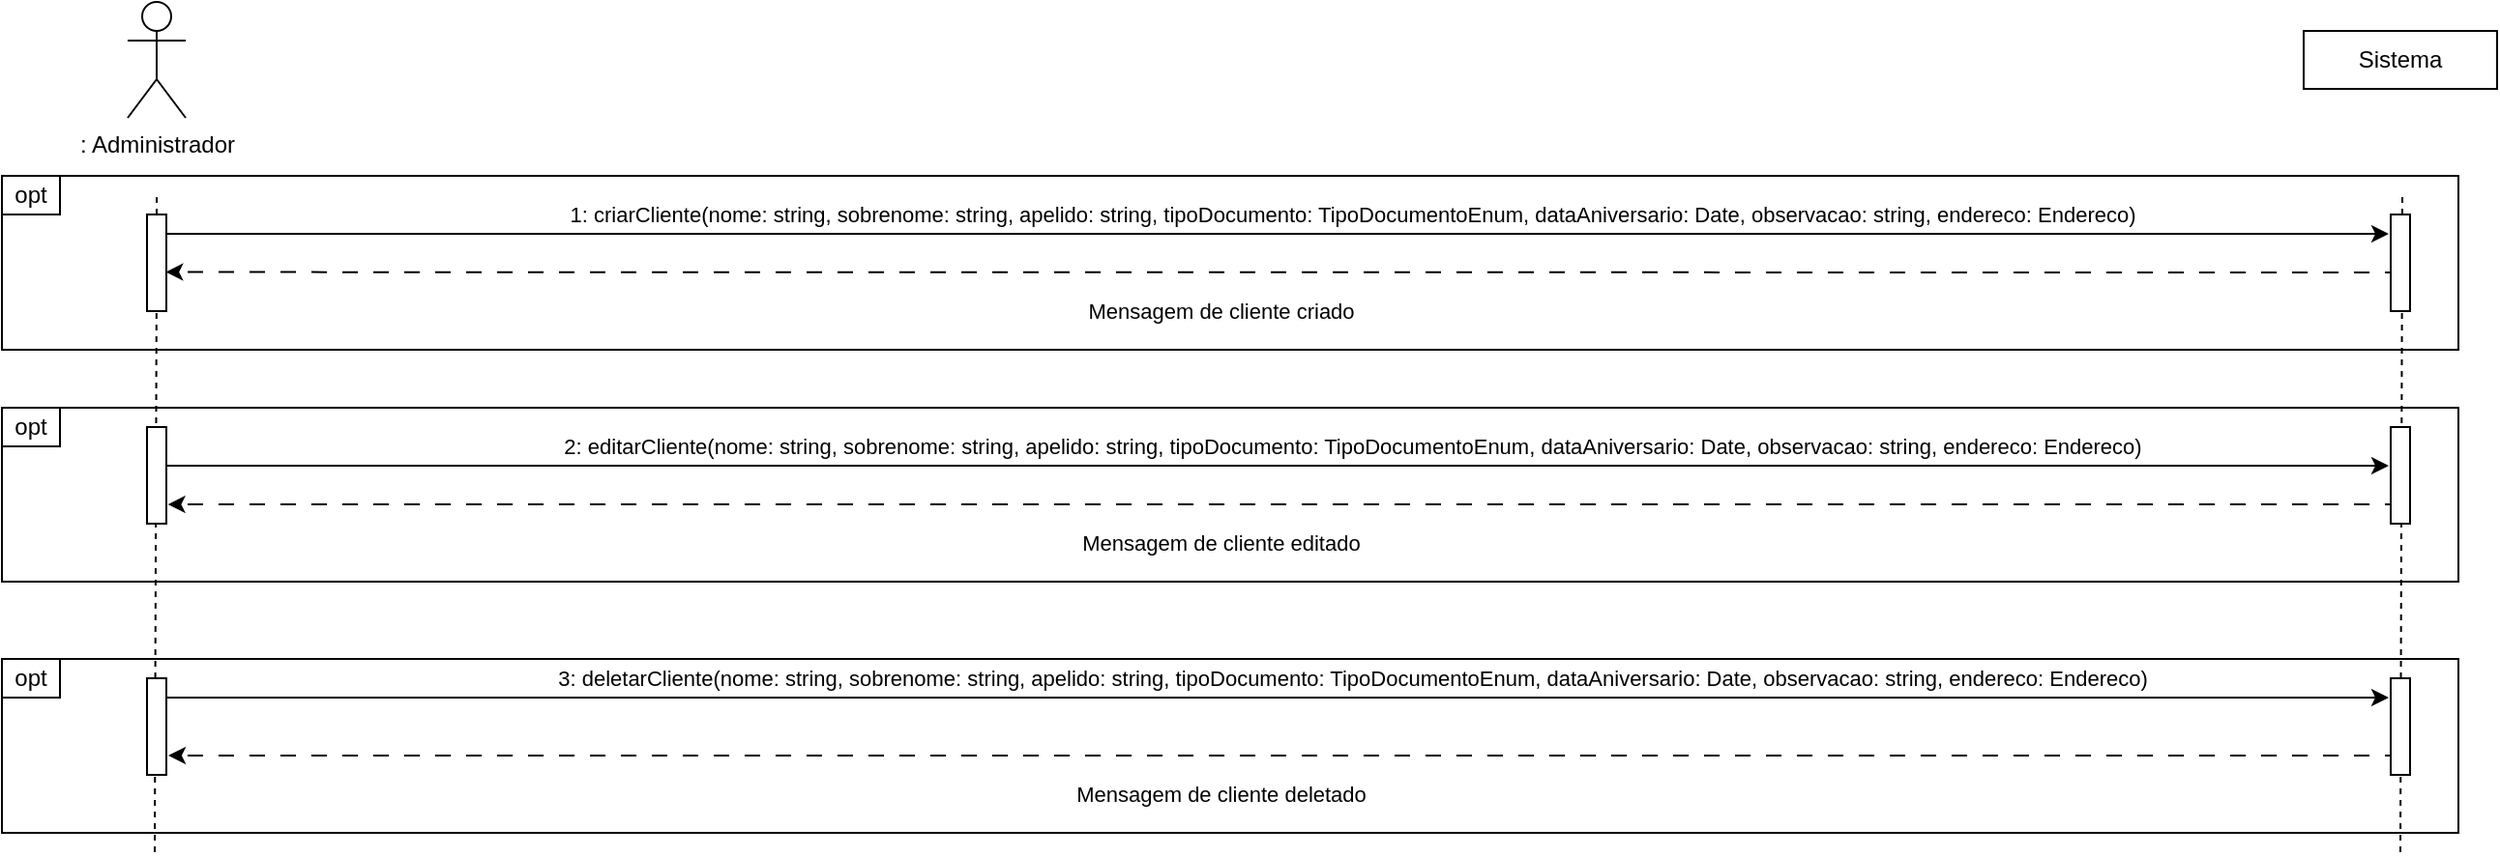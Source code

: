 <mxfile version="24.4.13" type="device">
  <diagram name="Página-1" id="aMwAFH9N26I8aD6Ys31Q">
    <mxGraphModel dx="1393" dy="786" grid="1" gridSize="10" guides="1" tooltips="1" connect="1" arrows="1" fold="1" page="1" pageScale="1" pageWidth="1654" pageHeight="1169" math="0" shadow="0">
      <root>
        <mxCell id="0" />
        <mxCell id="1" parent="0" />
        <mxCell id="FB3oa1_HXPOo3XngRwkT-20" value="" style="group" vertex="1" connectable="0" parent="1">
          <mxGeometry x="200" y="460" width="1270" height="90" as="geometry" />
        </mxCell>
        <mxCell id="FB3oa1_HXPOo3XngRwkT-21" value="" style="rounded=0;whiteSpace=wrap;html=1;" vertex="1" parent="FB3oa1_HXPOo3XngRwkT-20">
          <mxGeometry width="1270" height="90" as="geometry" />
        </mxCell>
        <mxCell id="FB3oa1_HXPOo3XngRwkT-22" value="opt" style="rounded=0;whiteSpace=wrap;html=1;" vertex="1" parent="FB3oa1_HXPOo3XngRwkT-20">
          <mxGeometry width="30" height="20" as="geometry" />
        </mxCell>
        <mxCell id="FB3oa1_HXPOo3XngRwkT-17" value="" style="group" vertex="1" connectable="0" parent="1">
          <mxGeometry x="200" y="330" width="1270" height="90" as="geometry" />
        </mxCell>
        <mxCell id="FB3oa1_HXPOo3XngRwkT-18" value="" style="rounded=0;whiteSpace=wrap;html=1;" vertex="1" parent="FB3oa1_HXPOo3XngRwkT-17">
          <mxGeometry width="1270" height="90" as="geometry" />
        </mxCell>
        <mxCell id="FB3oa1_HXPOo3XngRwkT-19" value="opt" style="rounded=0;whiteSpace=wrap;html=1;" vertex="1" parent="FB3oa1_HXPOo3XngRwkT-17">
          <mxGeometry width="30" height="20" as="geometry" />
        </mxCell>
        <mxCell id="FB3oa1_HXPOo3XngRwkT-16" value="" style="group" vertex="1" connectable="0" parent="1">
          <mxGeometry x="200" y="210" width="1270" height="90" as="geometry" />
        </mxCell>
        <mxCell id="FB3oa1_HXPOo3XngRwkT-1" value="" style="rounded=0;whiteSpace=wrap;html=1;" vertex="1" parent="FB3oa1_HXPOo3XngRwkT-16">
          <mxGeometry width="1270" height="90" as="geometry" />
        </mxCell>
        <mxCell id="FB3oa1_HXPOo3XngRwkT-15" value="opt" style="rounded=0;whiteSpace=wrap;html=1;" vertex="1" parent="FB3oa1_HXPOo3XngRwkT-16">
          <mxGeometry width="30" height="20" as="geometry" />
        </mxCell>
        <mxCell id="AAsYS3EWJMEDL4Gx7rc9-1" value=": Administrador" style="shape=umlActor;verticalLabelPosition=bottom;verticalAlign=top;html=1;outlineConnect=0;" parent="1" vertex="1">
          <mxGeometry x="265" y="120" width="30" height="60" as="geometry" />
        </mxCell>
        <mxCell id="AAsYS3EWJMEDL4Gx7rc9-2" value="Sistema" style="rounded=0;whiteSpace=wrap;html=1;" parent="1" vertex="1">
          <mxGeometry x="1390" y="135" width="100" height="30" as="geometry" />
        </mxCell>
        <mxCell id="AAsYS3EWJMEDL4Gx7rc9-3" value="" style="endArrow=none;dashed=1;html=1;rounded=0;" parent="1" source="AAsYS3EWJMEDL4Gx7rc9-10" edge="1">
          <mxGeometry width="50" height="50" relative="1" as="geometry">
            <mxPoint x="279" y="700" as="sourcePoint" />
            <mxPoint x="280" y="220" as="targetPoint" />
          </mxGeometry>
        </mxCell>
        <mxCell id="AAsYS3EWJMEDL4Gx7rc9-5" value="" style="endArrow=none;dashed=1;html=1;rounded=0;" parent="1" edge="1">
          <mxGeometry width="50" height="50" relative="1" as="geometry">
            <mxPoint x="1440" y="560" as="sourcePoint" />
            <mxPoint x="1441" y="220" as="targetPoint" />
          </mxGeometry>
        </mxCell>
        <mxCell id="AAsYS3EWJMEDL4Gx7rc9-6" value="" style="endArrow=classic;html=1;rounded=0;" parent="1" edge="1">
          <mxGeometry width="50" height="50" relative="1" as="geometry">
            <mxPoint x="280" y="240" as="sourcePoint" />
            <mxPoint x="1434" y="240" as="targetPoint" />
          </mxGeometry>
        </mxCell>
        <mxCell id="AAsYS3EWJMEDL4Gx7rc9-7" value="1: criarCliente(nome: string, sobrenome: string, apelido: string, tipoDocumento: TipoDocumentoEnum, dataAniversario: Date, observacao: string, endereco: Endereco)" style="edgeLabel;html=1;align=center;verticalAlign=middle;resizable=0;points=[];" parent="AAsYS3EWJMEDL4Gx7rc9-6" vertex="1" connectable="0">
          <mxGeometry x="-0.358" relative="1" as="geometry">
            <mxPoint x="247" y="-10" as="offset" />
          </mxGeometry>
        </mxCell>
        <mxCell id="AAsYS3EWJMEDL4Gx7rc9-8" value="" style="endArrow=classic;html=1;rounded=0;dashed=1;dashPattern=8 8;entryX=0.967;entryY=0.596;entryDx=0;entryDy=0;entryPerimeter=0;" parent="1" target="AAsYS3EWJMEDL4Gx7rc9-10" edge="1">
          <mxGeometry width="50" height="50" relative="1" as="geometry">
            <mxPoint x="1440" y="260" as="sourcePoint" />
            <mxPoint x="290" y="260" as="targetPoint" />
          </mxGeometry>
        </mxCell>
        <mxCell id="AAsYS3EWJMEDL4Gx7rc9-9" value="Mensagem de cliente criado" style="edgeLabel;html=1;align=center;verticalAlign=middle;resizable=0;points=[];" parent="AAsYS3EWJMEDL4Gx7rc9-8" vertex="1" connectable="0">
          <mxGeometry x="0.057" y="2" relative="1" as="geometry">
            <mxPoint y="18" as="offset" />
          </mxGeometry>
        </mxCell>
        <mxCell id="AAsYS3EWJMEDL4Gx7rc9-11" value="" style="endArrow=none;dashed=1;html=1;rounded=0;" parent="1" target="AAsYS3EWJMEDL4Gx7rc9-10" edge="1">
          <mxGeometry width="50" height="50" relative="1" as="geometry">
            <mxPoint x="279" y="560" as="sourcePoint" />
            <mxPoint x="280" y="220" as="targetPoint" />
          </mxGeometry>
        </mxCell>
        <mxCell id="AAsYS3EWJMEDL4Gx7rc9-19" value="" style="endArrow=classic;html=1;rounded=0;" parent="1" edge="1">
          <mxGeometry width="50" height="50" relative="1" as="geometry">
            <mxPoint x="280" y="360" as="sourcePoint" />
            <mxPoint x="1434" y="360" as="targetPoint" />
          </mxGeometry>
        </mxCell>
        <mxCell id="AAsYS3EWJMEDL4Gx7rc9-20" value="2: editarCliente(nome: string, sobrenome: string, apelido: string, tipoDocumento: TipoDocumentoEnum, dataAniversario: Date, observacao: string, endereco: Endereco)" style="edgeLabel;html=1;align=center;verticalAlign=middle;resizable=0;points=[];" parent="AAsYS3EWJMEDL4Gx7rc9-19" vertex="1" connectable="0">
          <mxGeometry x="-0.358" relative="1" as="geometry">
            <mxPoint x="247" y="-10" as="offset" />
          </mxGeometry>
        </mxCell>
        <mxCell id="AAsYS3EWJMEDL4Gx7rc9-21" value="" style="endArrow=classic;html=1;rounded=0;dashed=1;dashPattern=8 8;entryX=1.078;entryY=0.801;entryDx=0;entryDy=0;entryPerimeter=0;" parent="1" target="AAsYS3EWJMEDL4Gx7rc9-26" edge="1">
          <mxGeometry width="50" height="50" relative="1" as="geometry">
            <mxPoint x="1440" y="380" as="sourcePoint" />
            <mxPoint x="290" y="380" as="targetPoint" />
          </mxGeometry>
        </mxCell>
        <mxCell id="AAsYS3EWJMEDL4Gx7rc9-22" value="Mensagem de cliente editado" style="edgeLabel;html=1;align=center;verticalAlign=middle;resizable=0;points=[];" parent="AAsYS3EWJMEDL4Gx7rc9-21" vertex="1" connectable="0">
          <mxGeometry x="0.057" y="2" relative="1" as="geometry">
            <mxPoint y="18" as="offset" />
          </mxGeometry>
        </mxCell>
        <mxCell id="AAsYS3EWJMEDL4Gx7rc9-16" value="" style="rounded=0;whiteSpace=wrap;html=1;" parent="1" vertex="1">
          <mxGeometry x="1435" y="230" width="10" height="50" as="geometry" />
        </mxCell>
        <mxCell id="AAsYS3EWJMEDL4Gx7rc9-10" value="" style="rounded=0;whiteSpace=wrap;html=1;" parent="1" vertex="1">
          <mxGeometry x="275" y="230" width="10" height="50" as="geometry" />
        </mxCell>
        <mxCell id="AAsYS3EWJMEDL4Gx7rc9-23" value="" style="endArrow=classic;html=1;rounded=0;" parent="1" edge="1">
          <mxGeometry width="50" height="50" relative="1" as="geometry">
            <mxPoint x="280" y="480" as="sourcePoint" />
            <mxPoint x="1434" y="480" as="targetPoint" />
          </mxGeometry>
        </mxCell>
        <mxCell id="AAsYS3EWJMEDL4Gx7rc9-24" value="3: deletarCliente(nome: string, sobrenome: string, apelido: string, tipoDocumento: TipoDocumentoEnum, dataAniversario: Date, observacao: string, endereco: Endereco)" style="edgeLabel;html=1;align=center;verticalAlign=middle;resizable=0;points=[];" parent="AAsYS3EWJMEDL4Gx7rc9-23" vertex="1" connectable="0">
          <mxGeometry x="-0.358" relative="1" as="geometry">
            <mxPoint x="247" y="-10" as="offset" />
          </mxGeometry>
        </mxCell>
        <mxCell id="AAsYS3EWJMEDL4Gx7rc9-26" value="" style="rounded=0;whiteSpace=wrap;html=1;" parent="1" vertex="1">
          <mxGeometry x="275" y="340" width="10" height="50" as="geometry" />
        </mxCell>
        <mxCell id="AAsYS3EWJMEDL4Gx7rc9-27" value="" style="rounded=0;whiteSpace=wrap;html=1;" parent="1" vertex="1">
          <mxGeometry x="1435" y="340" width="10" height="50" as="geometry" />
        </mxCell>
        <mxCell id="AAsYS3EWJMEDL4Gx7rc9-30" value="" style="rounded=0;whiteSpace=wrap;html=1;" parent="1" vertex="1">
          <mxGeometry x="275" y="470" width="10" height="50" as="geometry" />
        </mxCell>
        <mxCell id="AAsYS3EWJMEDL4Gx7rc9-36" value="" style="endArrow=classic;html=1;rounded=0;dashed=1;dashPattern=8 8;entryX=1.078;entryY=0.801;entryDx=0;entryDy=0;entryPerimeter=0;" parent="1" edge="1">
          <mxGeometry width="50" height="50" relative="1" as="geometry">
            <mxPoint x="1440" y="510" as="sourcePoint" />
            <mxPoint x="286" y="510" as="targetPoint" />
          </mxGeometry>
        </mxCell>
        <mxCell id="AAsYS3EWJMEDL4Gx7rc9-37" value="Mensagem de cliente deletado" style="edgeLabel;html=1;align=center;verticalAlign=middle;resizable=0;points=[];" parent="AAsYS3EWJMEDL4Gx7rc9-36" vertex="1" connectable="0">
          <mxGeometry x="0.057" y="2" relative="1" as="geometry">
            <mxPoint y="18" as="offset" />
          </mxGeometry>
        </mxCell>
        <mxCell id="AAsYS3EWJMEDL4Gx7rc9-35" value="" style="rounded=0;whiteSpace=wrap;html=1;" parent="1" vertex="1">
          <mxGeometry x="1435" y="470" width="10" height="50" as="geometry" />
        </mxCell>
      </root>
    </mxGraphModel>
  </diagram>
</mxfile>
